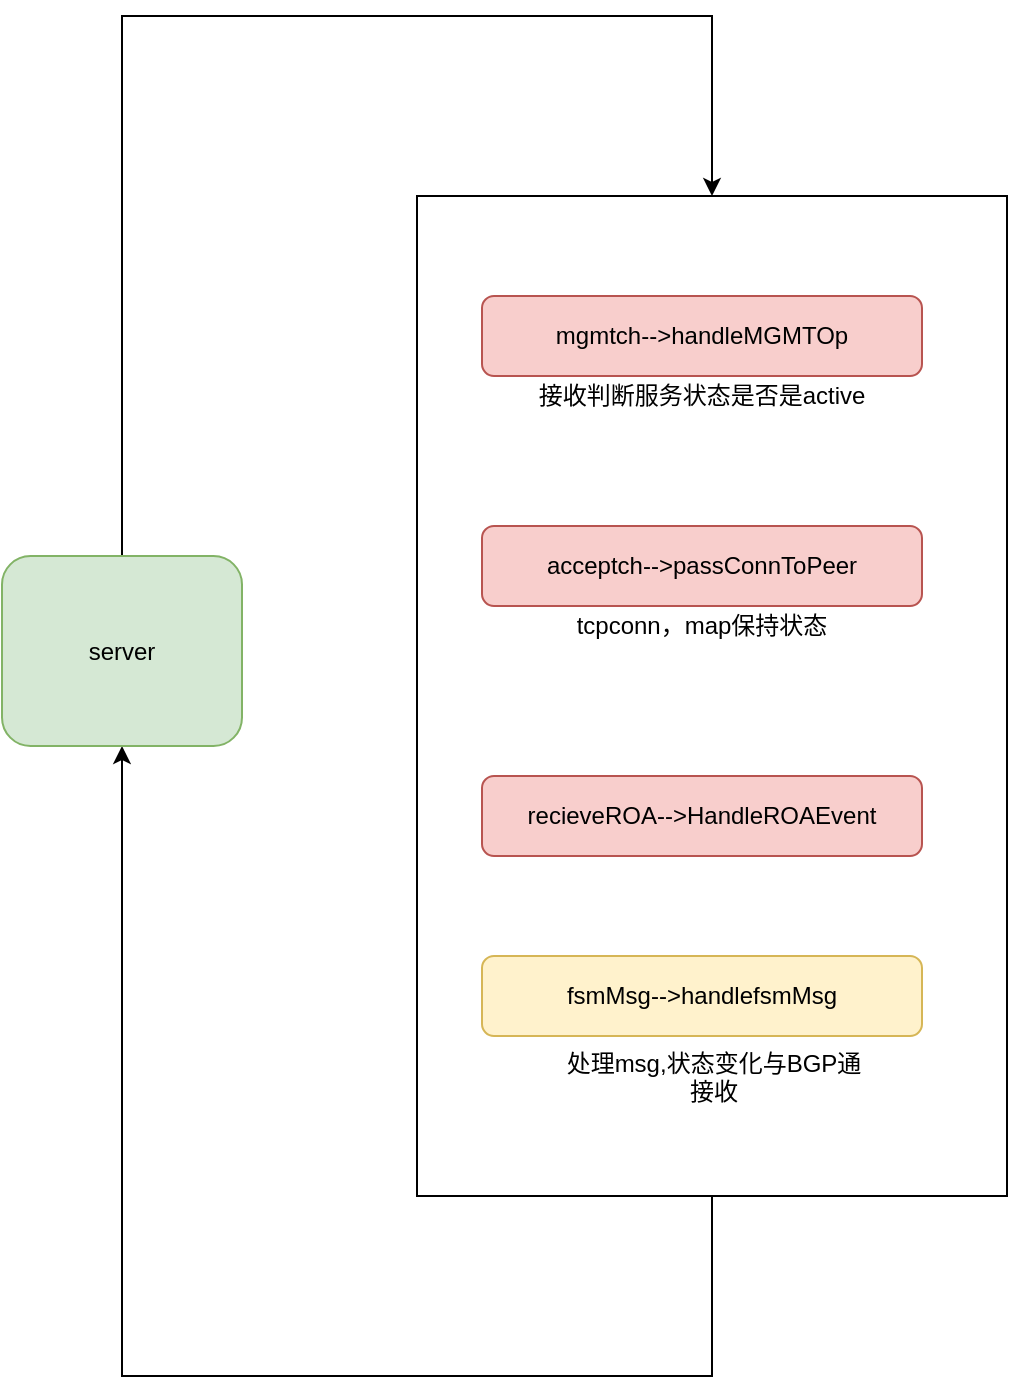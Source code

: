 <mxfile version="13.0.3" type="device"><diagram id="3W1bamY-SypcK7Ne3FYk" name="第 1 页"><mxGraphModel dx="946" dy="725" grid="1" gridSize="10" guides="1" tooltips="1" connect="1" arrows="1" fold="1" page="1" pageScale="1" pageWidth="3300" pageHeight="4681" math="0" shadow="0"><root><mxCell id="0"/><mxCell id="1" parent="0"/><mxCell id="6V9ac5iXrjDPSXa01D2M-19" style="edgeStyle=orthogonalEdgeStyle;rounded=0;orthogonalLoop=1;jettySize=auto;html=1;exitX=0.5;exitY=1;exitDx=0;exitDy=0;entryX=0.5;entryY=1;entryDx=0;entryDy=0;" edge="1" parent="1" source="6V9ac5iXrjDPSXa01D2M-17" target="6V9ac5iXrjDPSXa01D2M-1"><mxGeometry relative="1" as="geometry"><Array as="points"><mxPoint x="545" y="870"/><mxPoint x="250" y="870"/></Array></mxGeometry></mxCell><mxCell id="6V9ac5iXrjDPSXa01D2M-17" value="" style="rounded=0;whiteSpace=wrap;html=1;" vertex="1" parent="1"><mxGeometry x="397.5" y="280" width="295" height="500" as="geometry"/></mxCell><mxCell id="6V9ac5iXrjDPSXa01D2M-18" style="edgeStyle=orthogonalEdgeStyle;rounded=0;orthogonalLoop=1;jettySize=auto;html=1;exitX=0.5;exitY=0;exitDx=0;exitDy=0;entryX=0.5;entryY=0;entryDx=0;entryDy=0;" edge="1" parent="1" source="6V9ac5iXrjDPSXa01D2M-1" target="6V9ac5iXrjDPSXa01D2M-17"><mxGeometry relative="1" as="geometry"><Array as="points"><mxPoint x="250" y="190"/><mxPoint x="545" y="190"/></Array></mxGeometry></mxCell><mxCell id="6V9ac5iXrjDPSXa01D2M-1" value="server" style="rounded=1;whiteSpace=wrap;html=1;fillColor=#d5e8d4;strokeColor=#82b366;" vertex="1" parent="1"><mxGeometry x="190" y="460" width="120" height="95" as="geometry"/></mxCell><mxCell id="6V9ac5iXrjDPSXa01D2M-8" value="mgmtch--&amp;gt;handleMGMTOp" style="rounded=1;whiteSpace=wrap;html=1;fillColor=#f8cecc;strokeColor=#b85450;" vertex="1" parent="1"><mxGeometry x="430" y="330" width="220" height="40" as="geometry"/></mxCell><mxCell id="6V9ac5iXrjDPSXa01D2M-9" value="acceptch--&amp;gt;passConnToPeer" style="rounded=1;whiteSpace=wrap;html=1;fillColor=#f8cecc;strokeColor=#b85450;" vertex="1" parent="1"><mxGeometry x="430" y="445" width="220" height="40" as="geometry"/></mxCell><mxCell id="6V9ac5iXrjDPSXa01D2M-10" value="recieveROA--&amp;gt;HandleROAEvent" style="rounded=1;whiteSpace=wrap;html=1;fillColor=#f8cecc;strokeColor=#b85450;" vertex="1" parent="1"><mxGeometry x="430" y="570" width="220" height="40" as="geometry"/></mxCell><mxCell id="6V9ac5iXrjDPSXa01D2M-13" value="接收判断服务状态是否是active" style="text;html=1;strokeColor=none;fillColor=none;align=center;verticalAlign=middle;whiteSpace=wrap;rounded=0;" vertex="1" parent="1"><mxGeometry x="450" y="370" width="180" height="20" as="geometry"/></mxCell><mxCell id="6V9ac5iXrjDPSXa01D2M-14" value="tcpconn，map保持状态" style="text;html=1;strokeColor=none;fillColor=none;align=center;verticalAlign=middle;whiteSpace=wrap;rounded=0;" vertex="1" parent="1"><mxGeometry x="450" y="485" width="180" height="20" as="geometry"/></mxCell><mxCell id="6V9ac5iXrjDPSXa01D2M-15" value="fsmMsg--&amp;gt;handlefsmMsg" style="rounded=1;whiteSpace=wrap;html=1;fillColor=#fff2cc;strokeColor=#d6b656;" vertex="1" parent="1"><mxGeometry x="430" y="660" width="220" height="40" as="geometry"/></mxCell><mxCell id="6V9ac5iXrjDPSXa01D2M-16" value="&lt;div style=&quot;text-align: center&quot;&gt;&lt;font face=&quot;helvetica&quot;&gt;处理msg,状态变化与BGP通接收&lt;/font&gt;&lt;/div&gt;" style="text;whiteSpace=wrap;html=1;" vertex="1" parent="1"><mxGeometry x="470" y="700" width="150" height="30" as="geometry"/></mxCell></root></mxGraphModel></diagram></mxfile>